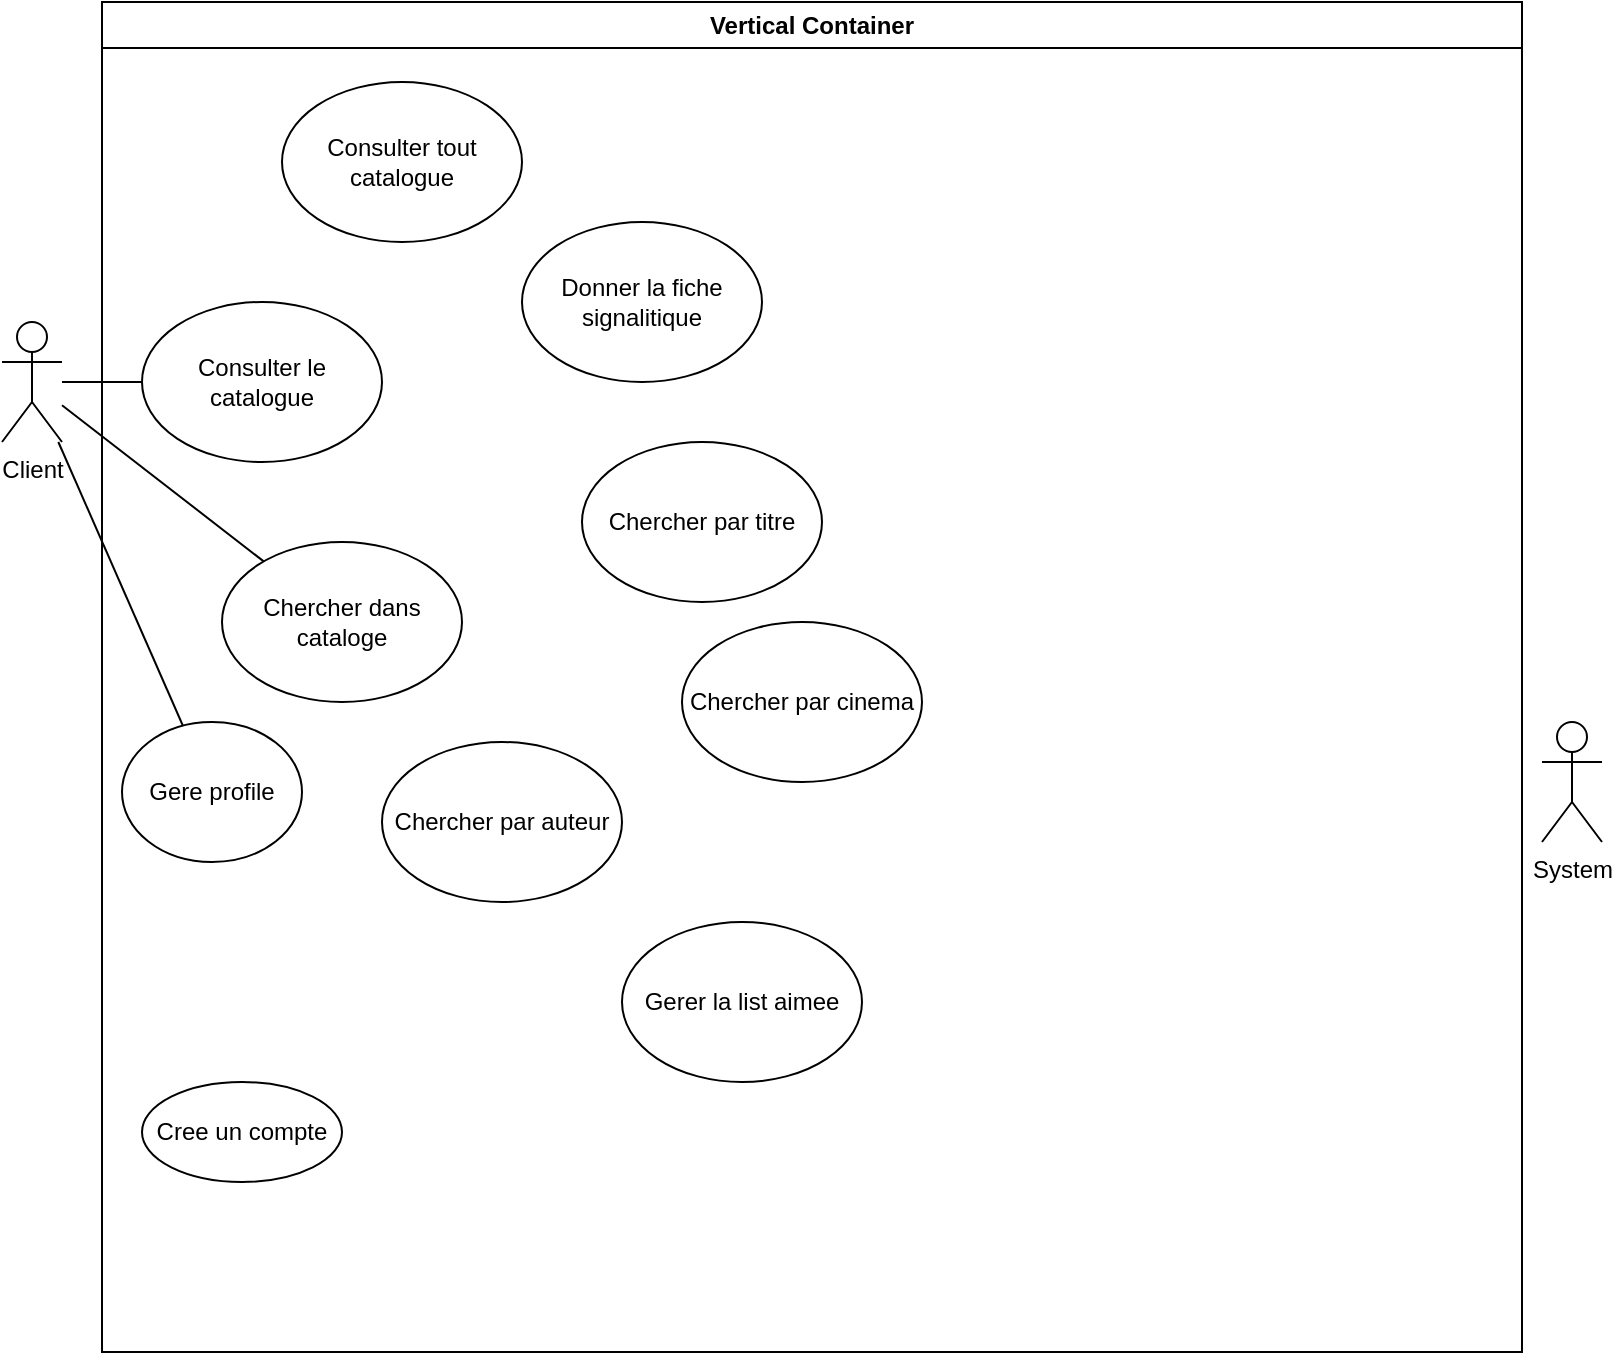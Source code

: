 <mxfile version="24.2.8" type="github">
  <diagram name="Page-1" id="a1SkmuLwCs4fRKTpS2bY">
    <mxGraphModel dx="724" dy="395" grid="1" gridSize="10" guides="1" tooltips="1" connect="1" arrows="1" fold="1" page="1" pageScale="1" pageWidth="850" pageHeight="1100" math="0" shadow="0">
      <root>
        <mxCell id="0" />
        <mxCell id="1" parent="0" />
        <mxCell id="XhMJuec7qcCfYVS_tTdR-1" value="Client" style="shape=umlActor;verticalLabelPosition=bottom;verticalAlign=top;html=1;outlineConnect=0;" vertex="1" parent="1">
          <mxGeometry x="20" y="250" width="30" height="60" as="geometry" />
        </mxCell>
        <mxCell id="XhMJuec7qcCfYVS_tTdR-2" value="Vertical Container" style="swimlane;whiteSpace=wrap;html=1;" vertex="1" parent="1">
          <mxGeometry x="70" y="90" width="710" height="675" as="geometry" />
        </mxCell>
        <mxCell id="XhMJuec7qcCfYVS_tTdR-4" value="Gere profile" style="ellipse;whiteSpace=wrap;html=1;" vertex="1" parent="XhMJuec7qcCfYVS_tTdR-2">
          <mxGeometry x="10" y="360" width="90" height="70" as="geometry" />
        </mxCell>
        <mxCell id="XhMJuec7qcCfYVS_tTdR-7" value="Cree un compte" style="ellipse;whiteSpace=wrap;html=1;" vertex="1" parent="XhMJuec7qcCfYVS_tTdR-2">
          <mxGeometry x="20" y="540" width="100" height="50" as="geometry" />
        </mxCell>
        <mxCell id="XhMJuec7qcCfYVS_tTdR-10" value="Chercher par cinema" style="ellipse;whiteSpace=wrap;html=1;" vertex="1" parent="XhMJuec7qcCfYVS_tTdR-2">
          <mxGeometry x="290" y="310" width="120" height="80" as="geometry" />
        </mxCell>
        <mxCell id="XhMJuec7qcCfYVS_tTdR-11" value="Chercher par auteur" style="ellipse;whiteSpace=wrap;html=1;" vertex="1" parent="XhMJuec7qcCfYVS_tTdR-2">
          <mxGeometry x="140" y="370" width="120" height="80" as="geometry" />
        </mxCell>
        <mxCell id="XhMJuec7qcCfYVS_tTdR-12" value="Chercher par titre" style="ellipse;whiteSpace=wrap;html=1;" vertex="1" parent="XhMJuec7qcCfYVS_tTdR-2">
          <mxGeometry x="240" y="220" width="120" height="80" as="geometry" />
        </mxCell>
        <mxCell id="XhMJuec7qcCfYVS_tTdR-13" value="Consulter le catalogue" style="ellipse;whiteSpace=wrap;html=1;" vertex="1" parent="XhMJuec7qcCfYVS_tTdR-2">
          <mxGeometry x="20" y="150" width="120" height="80" as="geometry" />
        </mxCell>
        <mxCell id="XhMJuec7qcCfYVS_tTdR-9" value="Chercher dans cataloge" style="ellipse;whiteSpace=wrap;html=1;" vertex="1" parent="XhMJuec7qcCfYVS_tTdR-2">
          <mxGeometry x="60" y="270" width="120" height="80" as="geometry" />
        </mxCell>
        <mxCell id="XhMJuec7qcCfYVS_tTdR-14" value="Consulter tout catalogue" style="ellipse;whiteSpace=wrap;html=1;" vertex="1" parent="XhMJuec7qcCfYVS_tTdR-2">
          <mxGeometry x="90" y="40" width="120" height="80" as="geometry" />
        </mxCell>
        <mxCell id="XhMJuec7qcCfYVS_tTdR-16" value="Donner la fiche signalitique" style="ellipse;whiteSpace=wrap;html=1;" vertex="1" parent="XhMJuec7qcCfYVS_tTdR-2">
          <mxGeometry x="210" y="110" width="120" height="80" as="geometry" />
        </mxCell>
        <mxCell id="XhMJuec7qcCfYVS_tTdR-17" value="Gerer la list aimee" style="ellipse;whiteSpace=wrap;html=1;" vertex="1" parent="XhMJuec7qcCfYVS_tTdR-2">
          <mxGeometry x="260" y="460" width="120" height="80" as="geometry" />
        </mxCell>
        <mxCell id="XhMJuec7qcCfYVS_tTdR-3" value="System" style="shape=umlActor;verticalLabelPosition=bottom;verticalAlign=top;html=1;outlineConnect=0;" vertex="1" parent="1">
          <mxGeometry x="790" y="450" width="30" height="60" as="geometry" />
        </mxCell>
        <mxCell id="XhMJuec7qcCfYVS_tTdR-6" value="" style="endArrow=none;html=1;rounded=0;" edge="1" parent="1" source="XhMJuec7qcCfYVS_tTdR-1" target="XhMJuec7qcCfYVS_tTdR-4">
          <mxGeometry width="50" height="50" relative="1" as="geometry">
            <mxPoint x="450" y="330" as="sourcePoint" />
            <mxPoint x="500" y="280" as="targetPoint" />
          </mxGeometry>
        </mxCell>
        <mxCell id="XhMJuec7qcCfYVS_tTdR-20" value="" style="endArrow=none;html=1;rounded=0;" edge="1" parent="1" source="XhMJuec7qcCfYVS_tTdR-1" target="XhMJuec7qcCfYVS_tTdR-13">
          <mxGeometry width="50" height="50" relative="1" as="geometry">
            <mxPoint x="80" y="320" as="sourcePoint" />
            <mxPoint x="130" y="270" as="targetPoint" />
          </mxGeometry>
        </mxCell>
        <mxCell id="XhMJuec7qcCfYVS_tTdR-23" value="" style="endArrow=none;html=1;rounded=0;" edge="1" parent="1" source="XhMJuec7qcCfYVS_tTdR-1" target="XhMJuec7qcCfYVS_tTdR-9">
          <mxGeometry width="50" height="50" relative="1" as="geometry">
            <mxPoint x="120" y="400" as="sourcePoint" />
            <mxPoint x="170" y="350" as="targetPoint" />
          </mxGeometry>
        </mxCell>
      </root>
    </mxGraphModel>
  </diagram>
</mxfile>
